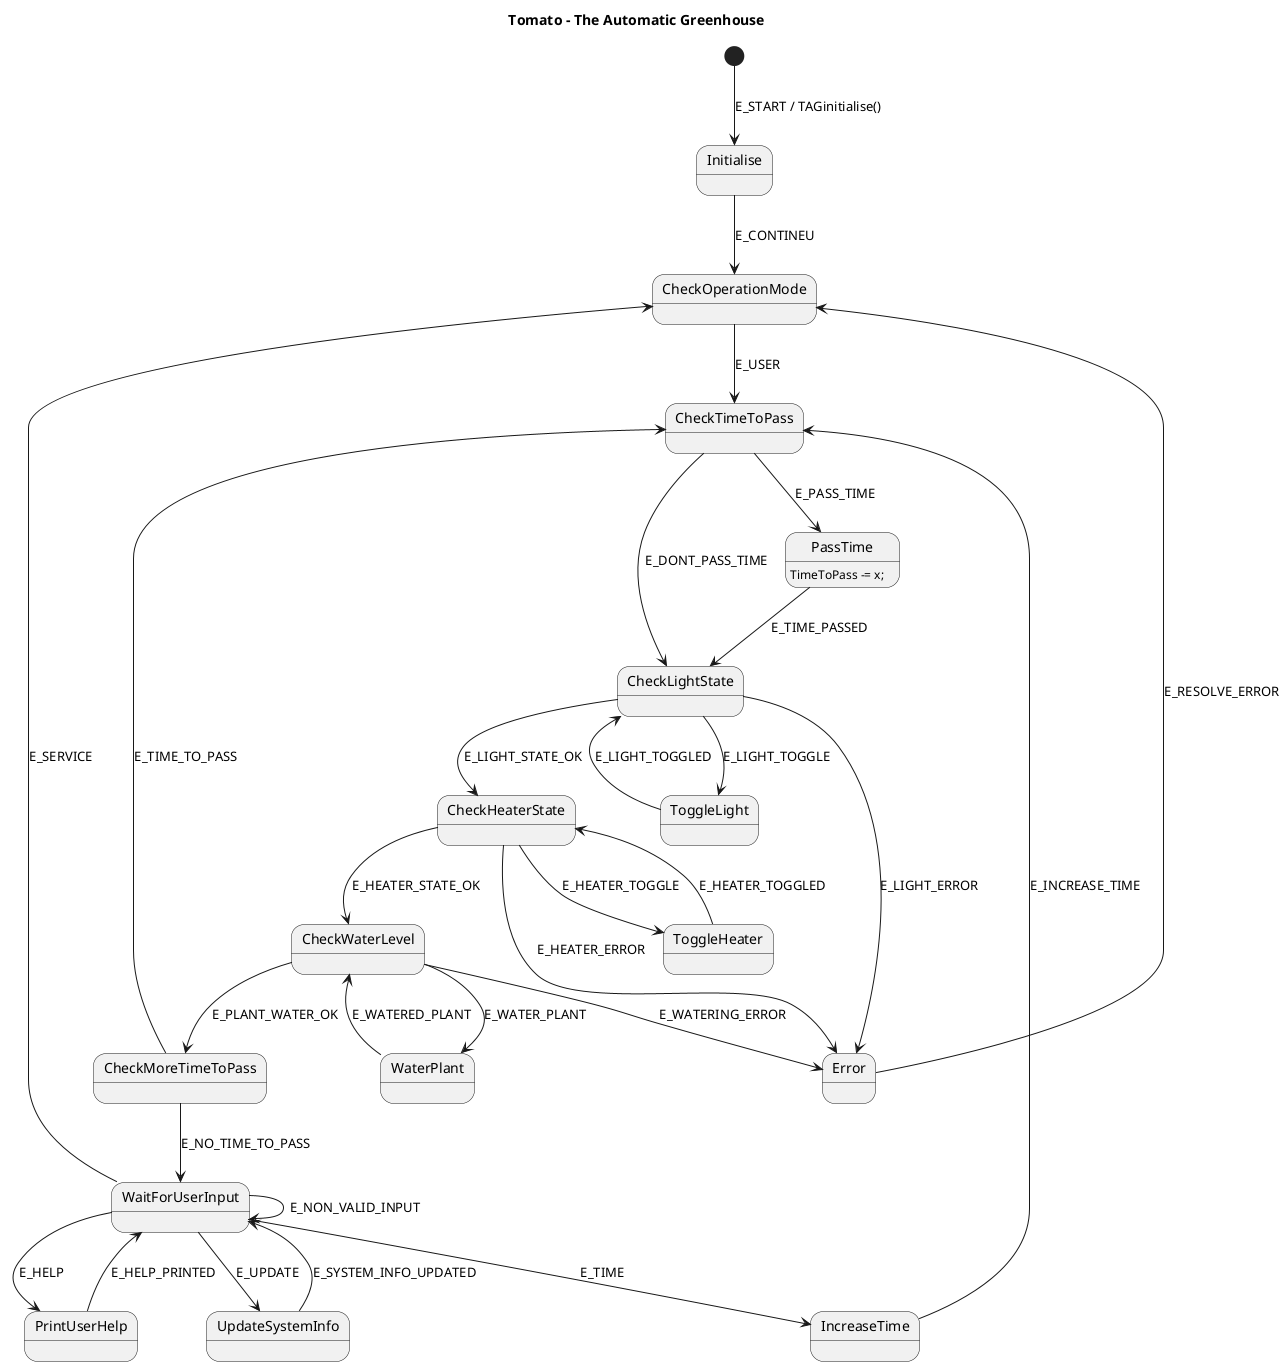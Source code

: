 @startuml

title Tomato - The Automatic Greenhouse

[*] --> Initialise : E_START / TAGinitialise()
Initialise --> CheckOperationMode : E_CONTINEU

CheckOperationMode --> CheckTimeToPass : E_USER

Error --> CheckOperationMode : E_RESOLVE_ERROR

CheckTimeToPass --> PassTime : E_PASS_TIME
CheckTimeToPass --> CheckLightState : E_DONT_PASS_TIME
PassTime --> CheckLightState : E_TIME_PASSED
PassTime : TimeToPass -= x;

CheckLightState --> ToggleLight : E_LIGHT_TOGGLE
ToggleLight --> CheckLightState : E_LIGHT_TOGGLED
CheckLightState --> Error : E_LIGHT_ERROR
CheckLightState --> CheckHeaterState : E_LIGHT_STATE_OK

CheckWaterLevel --> WaterPlant : E_WATER_PLANT
WaterPlant --> CheckWaterLevel : E_WATERED_PLANT
CheckWaterLevel --> Error : E_WATERING_ERROR
CheckWaterLevel --> CheckMoreTimeToPass : E_PLANT_WATER_OK

CheckHeaterState --> ToggleHeater : E_HEATER_TOGGLE
ToggleHeater --> CheckHeaterState : E_HEATER_TOGGLED
CheckHeaterState --> Error : E_HEATER_ERROR
CheckHeaterState --> CheckWaterLevel : E_HEATER_STATE_OK

CheckMoreTimeToPass --> CheckTimeToPass : E_TIME_TO_PASS
CheckMoreTimeToPass --> WaitForUserInput : E_NO_TIME_TO_PASS

WaitForUserInput --> WaitForUserInput : E_NON_VALID_INPUT

WaitForUserInput --> IncreaseTime : E_TIME
IncreaseTime --> CheckTimeToPass : E_INCREASE_TIME

WaitForUserInput --> PrintUserHelp : E_HELP
PrintUserHelp --> WaitForUserInput : E_HELP_PRINTED

WaitForUserInput --> UpdateSystemInfo : E_UPDATE
UpdateSystemInfo --> WaitForUserInput : E_SYSTEM_INFO_UPDATED

WaitForUserInput --> CheckOperationMode : E_SERVICE

@enduml